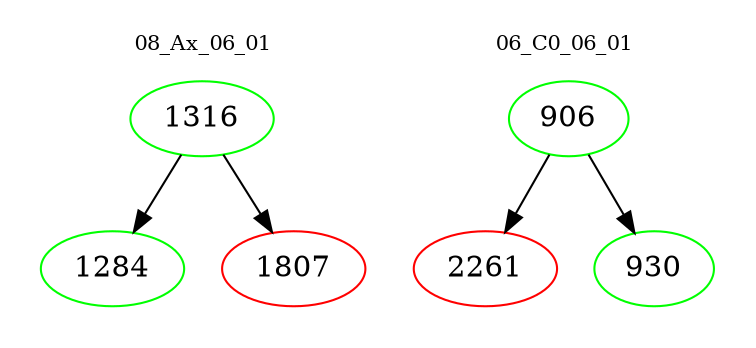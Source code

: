 digraph{
subgraph cluster_0 {
color = white
label = "08_Ax_06_01";
fontsize=10;
T0_1316 [label="1316", color="green"]
T0_1316 -> T0_1284 [color="black"]
T0_1284 [label="1284", color="green"]
T0_1316 -> T0_1807 [color="black"]
T0_1807 [label="1807", color="red"]
}
subgraph cluster_1 {
color = white
label = "06_C0_06_01";
fontsize=10;
T1_906 [label="906", color="green"]
T1_906 -> T1_2261 [color="black"]
T1_2261 [label="2261", color="red"]
T1_906 -> T1_930 [color="black"]
T1_930 [label="930", color="green"]
}
}
